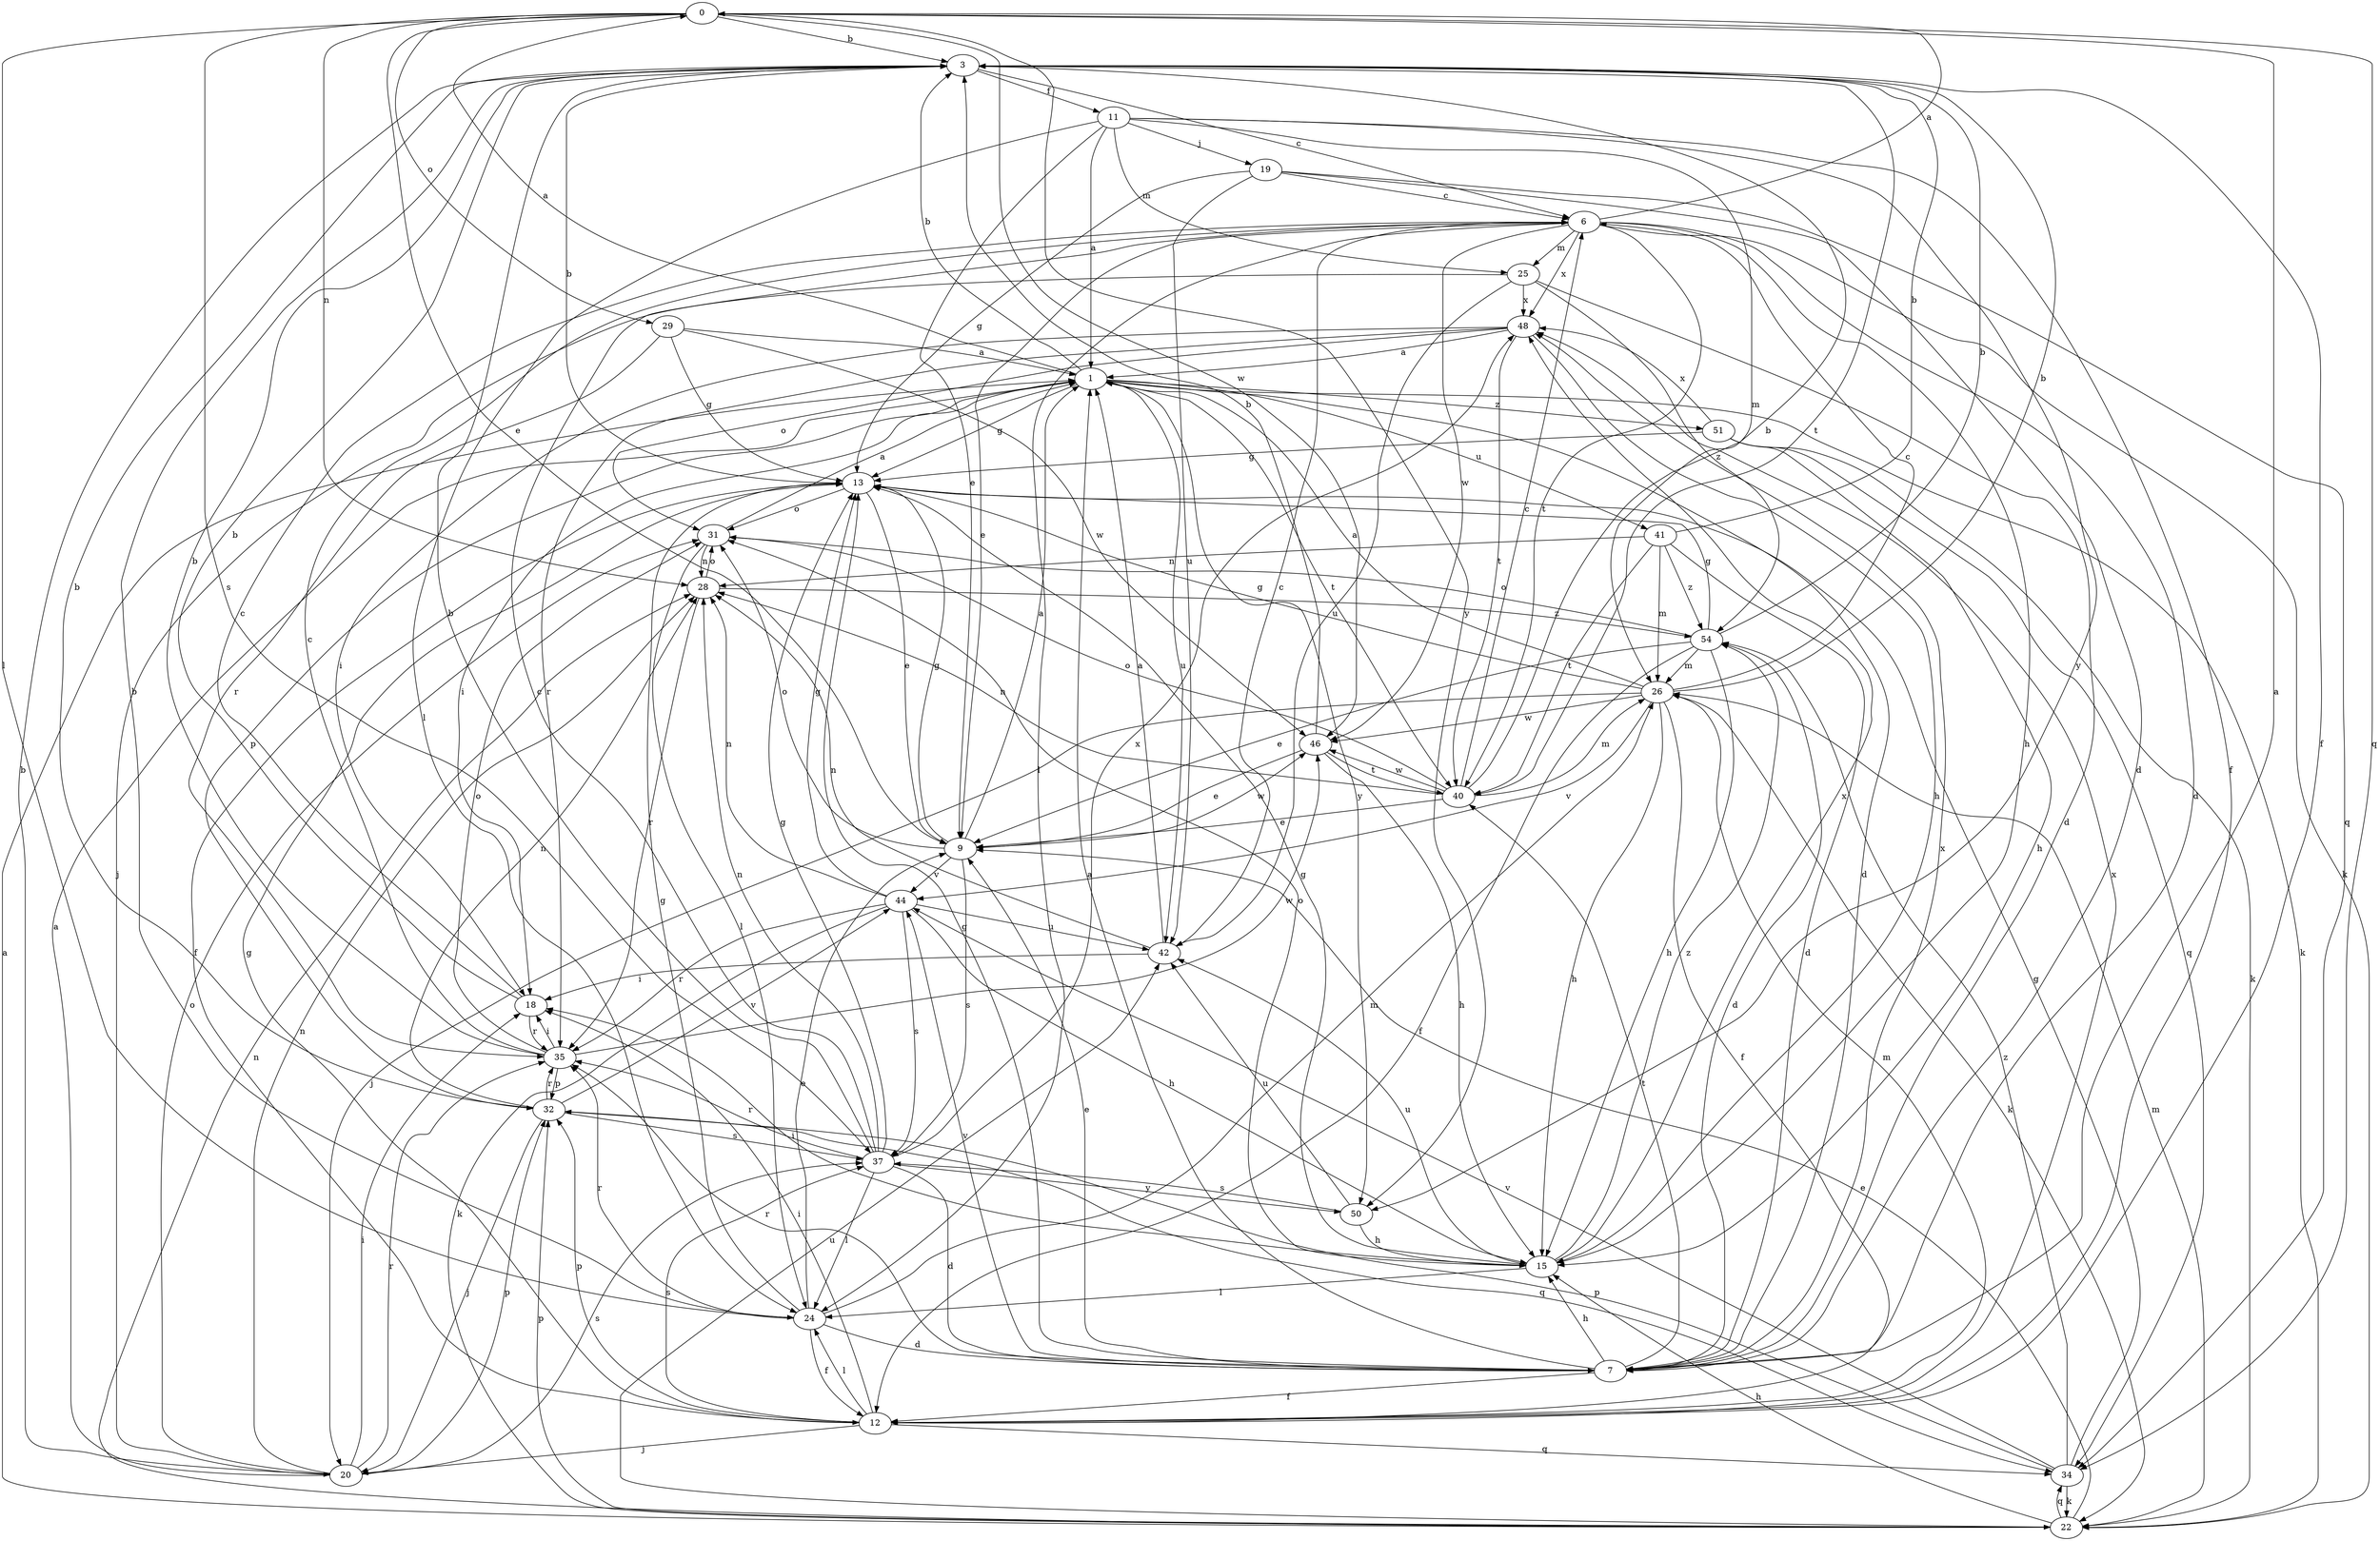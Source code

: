 strict digraph  {
0;
1;
3;
6;
7;
9;
11;
12;
13;
15;
18;
19;
20;
22;
24;
25;
26;
28;
29;
31;
32;
34;
35;
37;
40;
41;
42;
44;
46;
48;
50;
51;
54;
0 -> 3  [label=b];
0 -> 9  [label=e];
0 -> 24  [label=l];
0 -> 28  [label=n];
0 -> 29  [label=o];
0 -> 34  [label=q];
0 -> 37  [label=s];
0 -> 46  [label=w];
0 -> 50  [label=y];
1 -> 0  [label=a];
1 -> 3  [label=b];
1 -> 7  [label=d];
1 -> 13  [label=g];
1 -> 18  [label=i];
1 -> 22  [label=k];
1 -> 32  [label=p];
1 -> 40  [label=t];
1 -> 41  [label=u];
1 -> 42  [label=u];
1 -> 50  [label=y];
1 -> 51  [label=z];
3 -> 6  [label=c];
3 -> 11  [label=f];
3 -> 12  [label=f];
3 -> 40  [label=t];
6 -> 0  [label=a];
6 -> 7  [label=d];
6 -> 9  [label=e];
6 -> 15  [label=h];
6 -> 22  [label=k];
6 -> 24  [label=l];
6 -> 25  [label=m];
6 -> 40  [label=t];
6 -> 46  [label=w];
6 -> 48  [label=x];
7 -> 0  [label=a];
7 -> 1  [label=a];
7 -> 9  [label=e];
7 -> 12  [label=f];
7 -> 13  [label=g];
7 -> 15  [label=h];
7 -> 35  [label=r];
7 -> 40  [label=t];
7 -> 44  [label=v];
7 -> 48  [label=x];
9 -> 1  [label=a];
9 -> 13  [label=g];
9 -> 31  [label=o];
9 -> 37  [label=s];
9 -> 44  [label=v];
9 -> 46  [label=w];
11 -> 1  [label=a];
11 -> 9  [label=e];
11 -> 12  [label=f];
11 -> 19  [label=j];
11 -> 24  [label=l];
11 -> 25  [label=m];
11 -> 26  [label=m];
11 -> 50  [label=y];
12 -> 13  [label=g];
12 -> 18  [label=i];
12 -> 20  [label=j];
12 -> 24  [label=l];
12 -> 26  [label=m];
12 -> 32  [label=p];
12 -> 34  [label=q];
12 -> 37  [label=s];
12 -> 48  [label=x];
13 -> 3  [label=b];
13 -> 9  [label=e];
13 -> 12  [label=f];
13 -> 31  [label=o];
15 -> 13  [label=g];
15 -> 18  [label=i];
15 -> 24  [label=l];
15 -> 31  [label=o];
15 -> 42  [label=u];
15 -> 48  [label=x];
15 -> 54  [label=z];
18 -> 3  [label=b];
18 -> 6  [label=c];
18 -> 35  [label=r];
19 -> 6  [label=c];
19 -> 7  [label=d];
19 -> 13  [label=g];
19 -> 34  [label=q];
19 -> 42  [label=u];
20 -> 1  [label=a];
20 -> 3  [label=b];
20 -> 18  [label=i];
20 -> 28  [label=n];
20 -> 31  [label=o];
20 -> 32  [label=p];
20 -> 35  [label=r];
20 -> 37  [label=s];
22 -> 1  [label=a];
22 -> 9  [label=e];
22 -> 15  [label=h];
22 -> 26  [label=m];
22 -> 28  [label=n];
22 -> 32  [label=p];
22 -> 34  [label=q];
22 -> 42  [label=u];
24 -> 3  [label=b];
24 -> 7  [label=d];
24 -> 9  [label=e];
24 -> 12  [label=f];
24 -> 13  [label=g];
24 -> 26  [label=m];
24 -> 35  [label=r];
25 -> 7  [label=d];
25 -> 20  [label=j];
25 -> 42  [label=u];
25 -> 48  [label=x];
25 -> 54  [label=z];
26 -> 1  [label=a];
26 -> 3  [label=b];
26 -> 6  [label=c];
26 -> 12  [label=f];
26 -> 13  [label=g];
26 -> 15  [label=h];
26 -> 20  [label=j];
26 -> 22  [label=k];
26 -> 44  [label=v];
26 -> 46  [label=w];
28 -> 31  [label=o];
28 -> 35  [label=r];
28 -> 54  [label=z];
29 -> 1  [label=a];
29 -> 13  [label=g];
29 -> 35  [label=r];
29 -> 46  [label=w];
31 -> 1  [label=a];
31 -> 24  [label=l];
31 -> 28  [label=n];
32 -> 3  [label=b];
32 -> 20  [label=j];
32 -> 28  [label=n];
32 -> 34  [label=q];
32 -> 35  [label=r];
32 -> 37  [label=s];
32 -> 44  [label=v];
34 -> 13  [label=g];
34 -> 22  [label=k];
34 -> 32  [label=p];
34 -> 44  [label=v];
34 -> 54  [label=z];
35 -> 3  [label=b];
35 -> 6  [label=c];
35 -> 18  [label=i];
35 -> 31  [label=o];
35 -> 32  [label=p];
35 -> 46  [label=w];
37 -> 3  [label=b];
37 -> 6  [label=c];
37 -> 7  [label=d];
37 -> 13  [label=g];
37 -> 24  [label=l];
37 -> 28  [label=n];
37 -> 35  [label=r];
37 -> 48  [label=x];
37 -> 50  [label=y];
40 -> 3  [label=b];
40 -> 6  [label=c];
40 -> 9  [label=e];
40 -> 26  [label=m];
40 -> 28  [label=n];
40 -> 31  [label=o];
40 -> 46  [label=w];
41 -> 3  [label=b];
41 -> 7  [label=d];
41 -> 26  [label=m];
41 -> 28  [label=n];
41 -> 40  [label=t];
41 -> 54  [label=z];
42 -> 1  [label=a];
42 -> 6  [label=c];
42 -> 18  [label=i];
42 -> 28  [label=n];
44 -> 13  [label=g];
44 -> 15  [label=h];
44 -> 22  [label=k];
44 -> 28  [label=n];
44 -> 35  [label=r];
44 -> 37  [label=s];
44 -> 42  [label=u];
46 -> 3  [label=b];
46 -> 9  [label=e];
46 -> 15  [label=h];
46 -> 40  [label=t];
48 -> 1  [label=a];
48 -> 15  [label=h];
48 -> 18  [label=i];
48 -> 31  [label=o];
48 -> 35  [label=r];
48 -> 40  [label=t];
50 -> 15  [label=h];
50 -> 37  [label=s];
50 -> 42  [label=u];
51 -> 13  [label=g];
51 -> 15  [label=h];
51 -> 22  [label=k];
51 -> 34  [label=q];
51 -> 48  [label=x];
54 -> 3  [label=b];
54 -> 7  [label=d];
54 -> 9  [label=e];
54 -> 12  [label=f];
54 -> 13  [label=g];
54 -> 15  [label=h];
54 -> 26  [label=m];
54 -> 31  [label=o];
}
